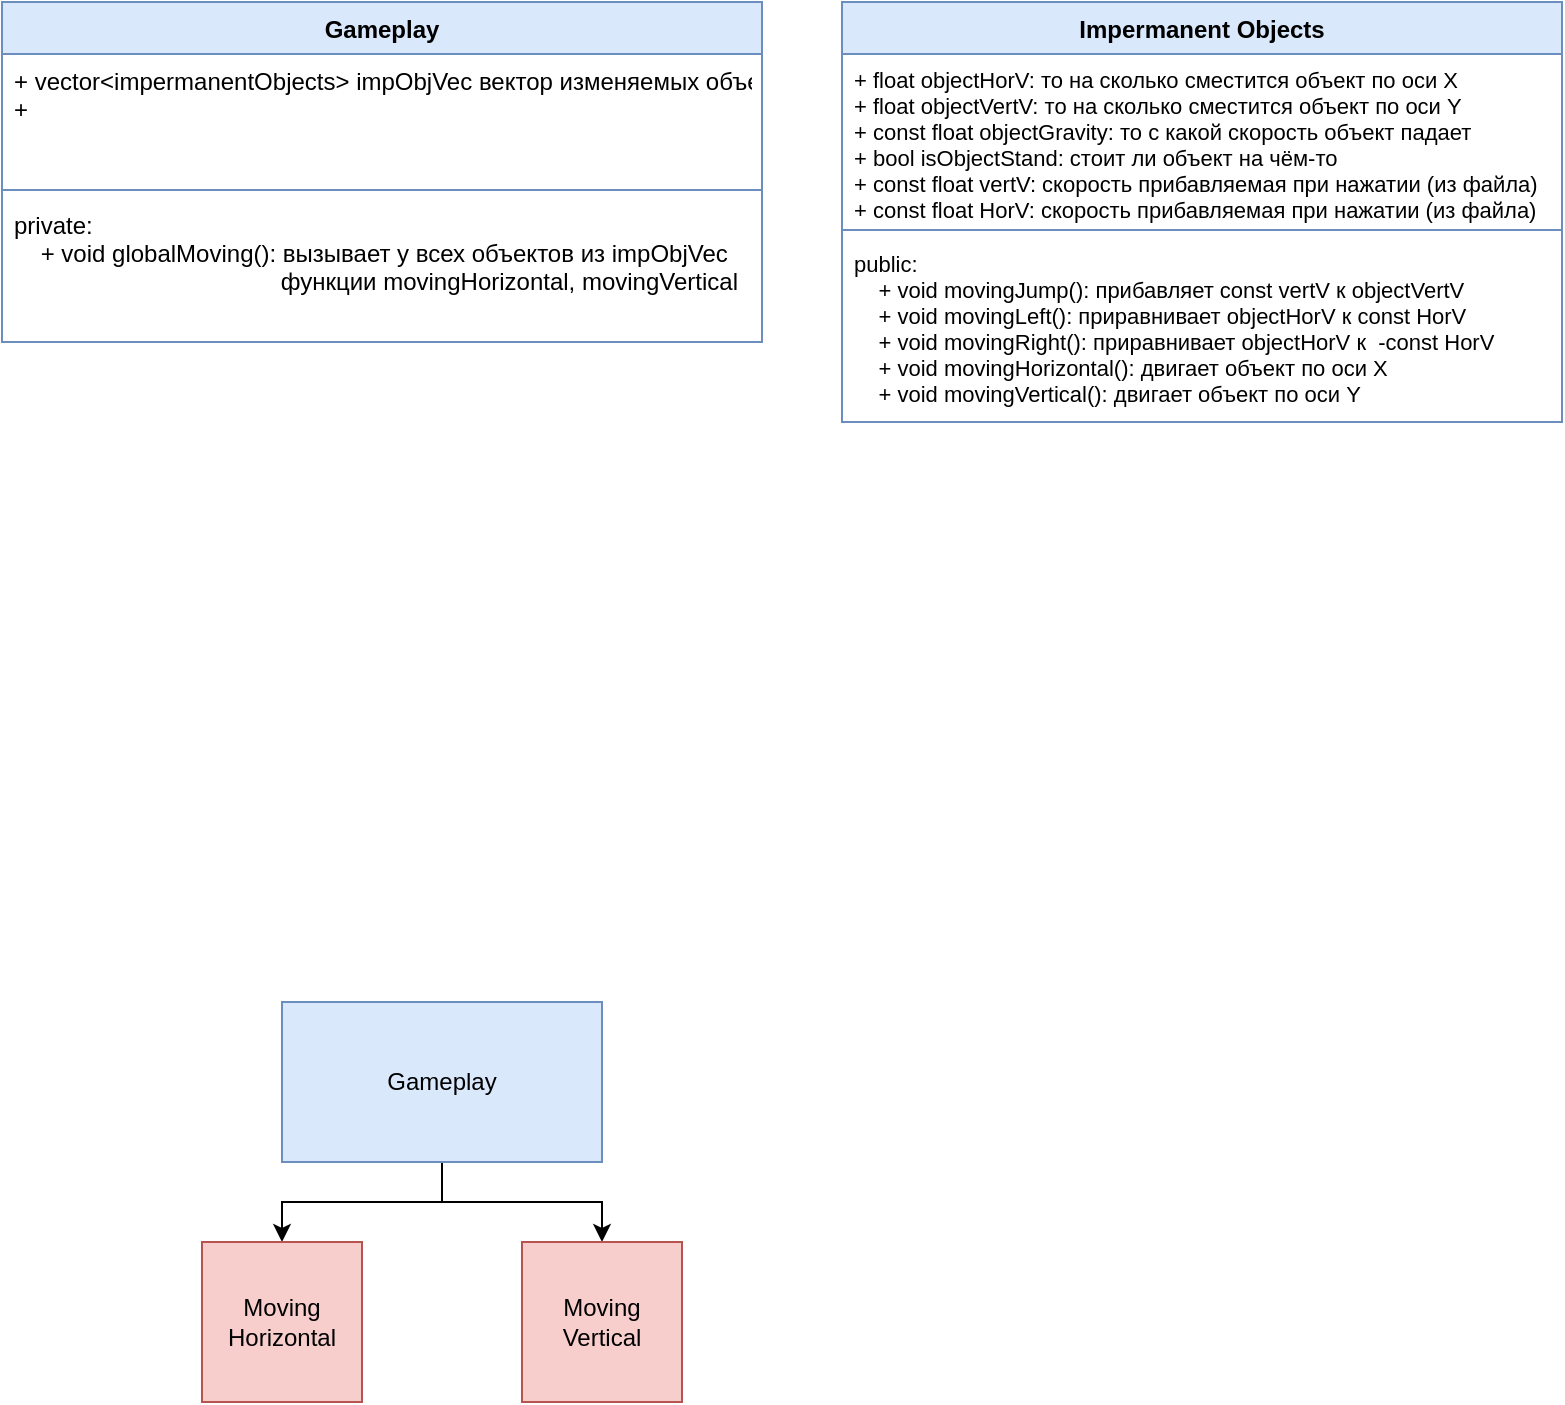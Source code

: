 <mxfile version="20.7.4" type="device"><diagram id="rZFg_OYPKNdAZcDJ_eLT" name="Страница 1"><mxGraphModel dx="989" dy="626" grid="1" gridSize="10" guides="1" tooltips="1" connect="1" arrows="1" fold="1" page="1" pageScale="1" pageWidth="827" pageHeight="1169" math="0" shadow="0"><root><mxCell id="0"/><mxCell id="1" parent="0"/><mxCell id="R7sCFFFM9QQXGQSiWrx5-13" style="edgeStyle=orthogonalEdgeStyle;rounded=0;orthogonalLoop=1;jettySize=auto;html=1;" edge="1" parent="1" source="R7sCFFFM9QQXGQSiWrx5-10" target="R7sCFFFM9QQXGQSiWrx5-11"><mxGeometry relative="1" as="geometry"/></mxCell><mxCell id="R7sCFFFM9QQXGQSiWrx5-14" style="edgeStyle=orthogonalEdgeStyle;rounded=0;orthogonalLoop=1;jettySize=auto;html=1;entryX=0.5;entryY=0;entryDx=0;entryDy=0;" edge="1" parent="1" source="R7sCFFFM9QQXGQSiWrx5-10" target="R7sCFFFM9QQXGQSiWrx5-12"><mxGeometry relative="1" as="geometry"/></mxCell><mxCell id="R7sCFFFM9QQXGQSiWrx5-10" value="Gameplay" style="rounded=0;whiteSpace=wrap;html=1;fillColor=#dae8fc;strokeColor=#6c8ebf;" vertex="1" parent="1"><mxGeometry x="160" y="740" width="160" height="80" as="geometry"/></mxCell><mxCell id="R7sCFFFM9QQXGQSiWrx5-11" value="Moving&lt;br&gt;Horizontal" style="whiteSpace=wrap;html=1;aspect=fixed;fillColor=#f8cecc;strokeColor=#b85450;" vertex="1" parent="1"><mxGeometry x="120" y="860" width="80" height="80" as="geometry"/></mxCell><mxCell id="R7sCFFFM9QQXGQSiWrx5-12" value="Moving&lt;br&gt;Vertical" style="whiteSpace=wrap;html=1;aspect=fixed;fillColor=#f8cecc;strokeColor=#b85450;" vertex="1" parent="1"><mxGeometry x="280" y="860" width="80" height="80" as="geometry"/></mxCell><mxCell id="R7sCFFFM9QQXGQSiWrx5-26" value="Impermanent Objects" style="swimlane;fontStyle=1;align=center;verticalAlign=top;childLayout=stackLayout;horizontal=1;startSize=26;horizontalStack=0;resizeParent=1;resizeParentMax=0;resizeLast=0;collapsible=1;marginBottom=0;fillColor=#dae8fc;strokeColor=#6c8ebf;" vertex="1" parent="1"><mxGeometry x="440" y="240" width="360" height="210" as="geometry"/></mxCell><mxCell id="R7sCFFFM9QQXGQSiWrx5-27" value="+ float objectHorV: то на сколько сместится объект по оси X&#10;+ float objectVertV: то на сколько сместится объект по оси Y&#10;+ const float objectGravity: то с какой скорость объект падает &#10;+ bool isObjectStand: стоит ли объект на чём-то&#10;+ const float vertV: скорость прибавляемая при нажатии (из файла)&#10;+ const float HorV: скорость прибавляемая при нажатии (из файла)&#10;" style="text;strokeColor=none;fillColor=none;align=left;verticalAlign=top;spacingLeft=4;spacingRight=4;overflow=hidden;rotatable=0;points=[[0,0.5],[1,0.5]];portConstraint=eastwest;fontStyle=0;fontSize=11;" vertex="1" parent="R7sCFFFM9QQXGQSiWrx5-26"><mxGeometry y="26" width="360" height="84" as="geometry"/></mxCell><mxCell id="R7sCFFFM9QQXGQSiWrx5-28" value="" style="line;strokeWidth=1;fillColor=none;align=left;verticalAlign=middle;spacingTop=-1;spacingLeft=3;spacingRight=3;rotatable=0;labelPosition=right;points=[];portConstraint=eastwest;strokeColor=inherit;" vertex="1" parent="R7sCFFFM9QQXGQSiWrx5-26"><mxGeometry y="110" width="360" height="8" as="geometry"/></mxCell><mxCell id="R7sCFFFM9QQXGQSiWrx5-29" value="public:&#10;    + void movingJump(): прибавляет const vertV к objectVertV &#10;    + void movingLeft(): приравнивает objectHorV к const HorV&#10;    + void movingRight(): приравнивает objectHorV к  -const HorV&#10;    + void movingHorizontal(): двигает объект по оси Х&#10;    + void movingVertical(): двигает объект по оси Y" style="text;strokeColor=none;fillColor=none;align=left;verticalAlign=top;spacingLeft=4;spacingRight=4;overflow=hidden;rotatable=0;points=[[0,0.5],[1,0.5]];portConstraint=eastwest;fontColor=#000000;fontSize=11;" vertex="1" parent="R7sCFFFM9QQXGQSiWrx5-26"><mxGeometry y="118" width="360" height="92" as="geometry"/></mxCell><mxCell id="R7sCFFFM9QQXGQSiWrx5-33" value="Gameplay" style="swimlane;fontStyle=1;align=center;verticalAlign=top;childLayout=stackLayout;horizontal=1;startSize=26;horizontalStack=0;resizeParent=1;resizeParentMax=0;resizeLast=0;collapsible=1;marginBottom=0;fillColor=#dae8fc;strokeColor=#6c8ebf;" vertex="1" parent="1"><mxGeometry x="20" y="240" width="380" height="170" as="geometry"/></mxCell><mxCell id="R7sCFFFM9QQXGQSiWrx5-34" value="+ vector&lt;impermanentObjects&gt; impObjVec вектор изменяемых объектов&#10;+ " style="text;strokeColor=none;fillColor=none;align=left;verticalAlign=top;spacingLeft=4;spacingRight=4;overflow=hidden;rotatable=0;points=[[0,0.5],[1,0.5]];portConstraint=eastwest;fontStyle=0" vertex="1" parent="R7sCFFFM9QQXGQSiWrx5-33"><mxGeometry y="26" width="380" height="64" as="geometry"/></mxCell><mxCell id="R7sCFFFM9QQXGQSiWrx5-35" value="" style="line;strokeWidth=1;fillColor=none;align=left;verticalAlign=middle;spacingTop=-1;spacingLeft=3;spacingRight=3;rotatable=0;labelPosition=right;points=[];portConstraint=eastwest;strokeColor=inherit;" vertex="1" parent="R7sCFFFM9QQXGQSiWrx5-33"><mxGeometry y="90" width="380" height="8" as="geometry"/></mxCell><mxCell id="R7sCFFFM9QQXGQSiWrx5-36" value="private:&#10;    + void globalMoving(): вызывает у всех объектов из impObjVec &#10;                                        функции movingHorizontal, movingVertical" style="text;strokeColor=none;fillColor=none;align=left;verticalAlign=top;spacingLeft=4;spacingRight=4;overflow=hidden;rotatable=0;points=[[0,0.5],[1,0.5]];portConstraint=eastwest;fontColor=#000000;" vertex="1" parent="R7sCFFFM9QQXGQSiWrx5-33"><mxGeometry y="98" width="380" height="72" as="geometry"/></mxCell></root></mxGraphModel></diagram></mxfile>